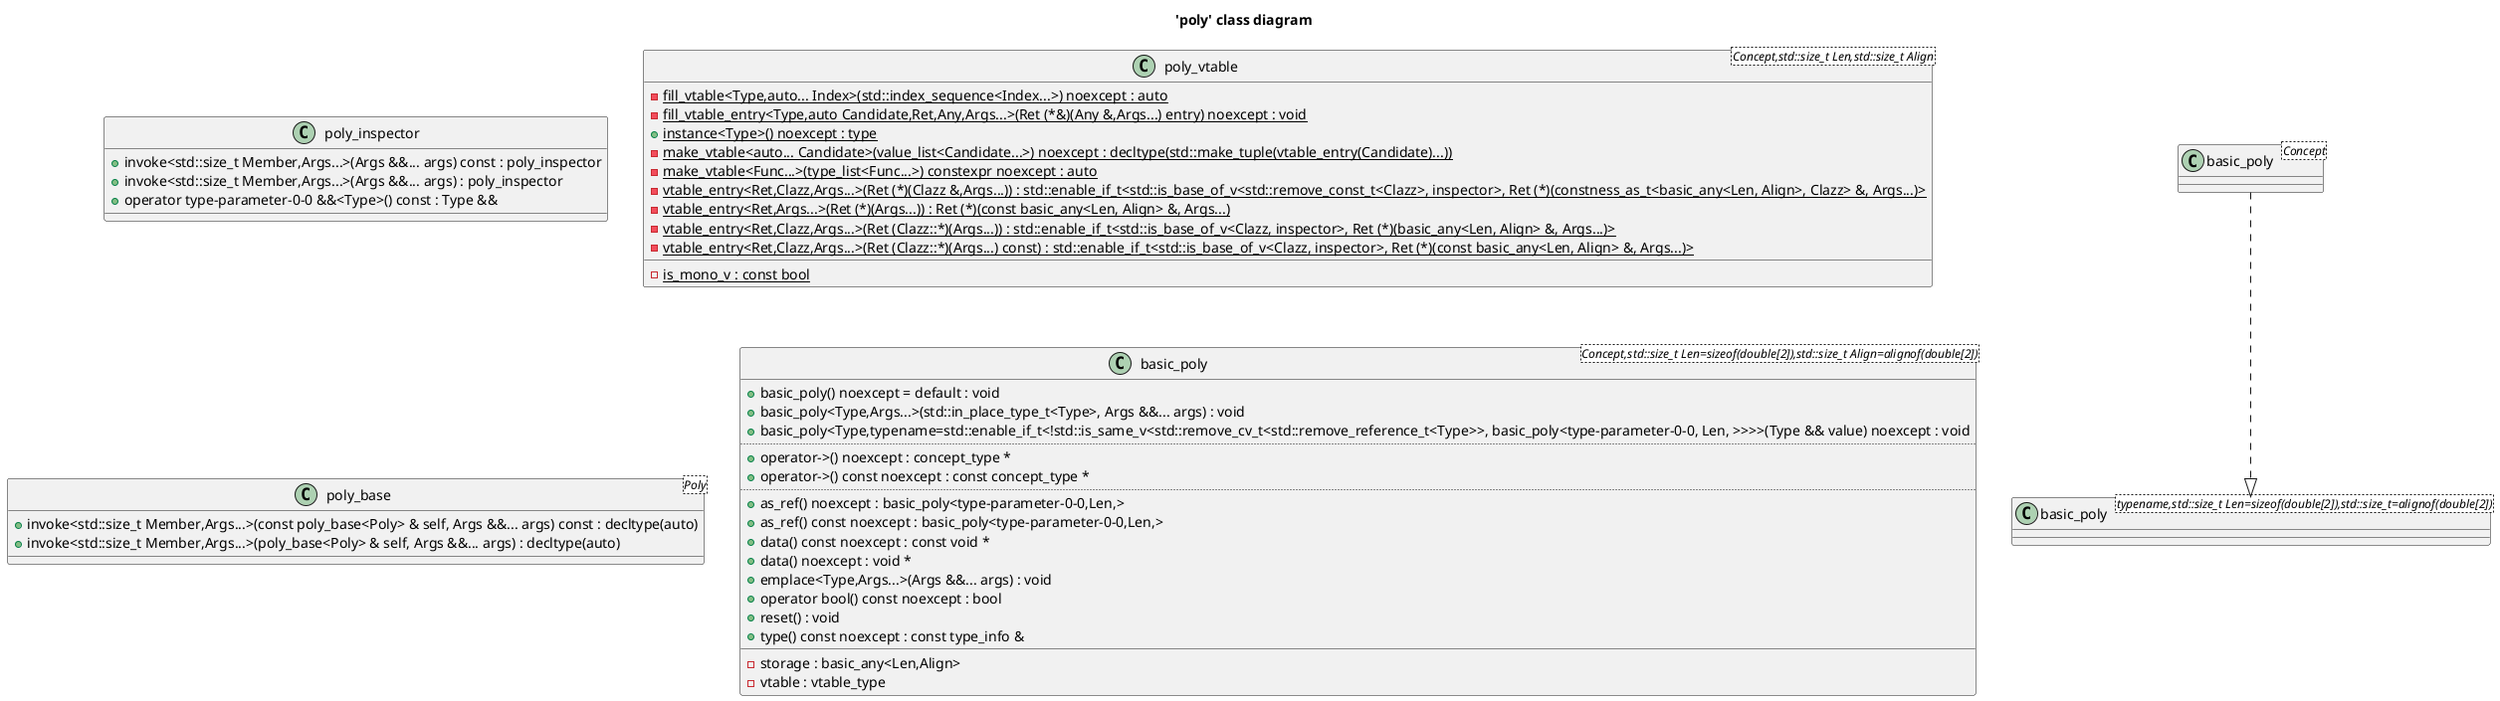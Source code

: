 @startuml
title 'poly' class diagram
class "basic_poly<Concept>" as C_0017501201129880878205
class C_0017501201129880878205 [[https://github.com/skypjack/entt/blob/4a2d1a8541228a90e02a873dba6a980506c42c03/src/entt/poly/fwd.hpp#L17{basic_poly}]] {
__
}
class "poly_inspector" as C_0003687135513869351241
class C_0003687135513869351241 [[https://github.com/skypjack/entt/blob/4a2d1a8541228a90e02a873dba6a980506c42c03/src/entt/poly/poly.hpp#L17{poly_inspector}]] {
+invoke<std::size_t Member,Args...>(Args &&... args) const : poly_inspector
+invoke<std::size_t Member,Args...>(Args &&... args) : poly_inspector
+operator type-parameter-0-0 &&<Type>() const : Type &&
__
}
class "poly_vtable<Concept,std::size_t Len,std::size_t Align>" as C_0004749599840194619350
class C_0004749599840194619350 [[https://github.com/skypjack/entt/blob/4a2d1a8541228a90e02a873dba6a980506c42c03/src/entt/poly/poly.hpp#L47{poly_vtable}]] {
{static} -fill_vtable<Type,auto... Index>(std::index_sequence<Index...>) noexcept : auto
{static} -fill_vtable_entry<Type,auto Candidate,Ret,Any,Args...>(Ret (*&)(Any &,Args...) entry) noexcept : void
{static} +instance<Type>() noexcept : type
{static} -make_vtable<auto... Candidate>(value_list<Candidate...>) noexcept : decltype(std::make_tuple(vtable_entry(Candidate)...))
{static} -make_vtable<Func...>(type_list<Func...>) constexpr noexcept : auto
{static} -vtable_entry<Ret,Clazz,Args...>(Ret (*)(Clazz &,Args...)) : std::enable_if_t<std::is_base_of_v<std::remove_const_t<Clazz>, inspector>, Ret (*)(constness_as_t<basic_any<Len, Align>, Clazz> &, Args...)>
{static} -vtable_entry<Ret,Args...>(Ret (*)(Args...)) : Ret (*)(const basic_any<Len, Align> &, Args...)
{static} -vtable_entry<Ret,Clazz,Args...>(Ret (Clazz::*)(Args...)) : std::enable_if_t<std::is_base_of_v<Clazz, inspector>, Ret (*)(basic_any<Len, Align> &, Args...)>
{static} -vtable_entry<Ret,Clazz,Args...>(Ret (Clazz::*)(Args...) const) : std::enable_if_t<std::is_base_of_v<Clazz, inspector>, Ret (*)(const basic_any<Len, Align> &, Args...)>
__
{static} -is_mono_v : const bool [[[https://github.com/skypjack/entt/blob/4a2d1a8541228a90e02a873dba6a980506c42c03/src/entt/poly/poly.hpp#L100{is_mono_v}]]]
}
class "poly_base<Poly>" as C_0014071038703701003895
class C_0014071038703701003895 [[https://github.com/skypjack/entt/blob/4a2d1a8541228a90e02a873dba6a980506c42c03/src/entt/poly/poly.hpp#L129{poly_base}]] {
+invoke<std::size_t Member,Args...>(const poly_base<Poly> & self, Args &&... args) const : decltype(auto)
+invoke<std::size_t Member,Args...>(poly_base<Poly> & self, Args &&... args) : decltype(auto)
__
}
class "basic_poly<Concept,std::size_t Len=sizeof(double[2]),std::size_t Align=alignof(double[2])>" as C_0016308479569936640596
class C_0016308479569936640596 [[https://github.com/skypjack/entt/blob/4a2d1a8541228a90e02a873dba6a980506c42c03/src/entt/poly/poly.hpp#L193{basic_poly}]] {
+basic_poly() noexcept = default : void [[[https://github.com/skypjack/entt/blob/4a2d1a8541228a90e02a873dba6a980506c42c03/src/entt/poly/poly.hpp#L203{basic_poly}]]]
+basic_poly<Type,Args...>(std::in_place_type_t<Type>, Args &&... args) : void
+basic_poly<Type,typename=std::enable_if_t<!std::is_same_v<std::remove_cv_t<std::remove_reference_t<Type>>, basic_poly<type-parameter-0-0, Len, >>>>(Type && value) noexcept : void
..
+operator->() noexcept : concept_type * [[[https://github.com/skypjack/entt/blob/4a2d1a8541228a90e02a873dba6a980506c42c03/src/entt/poly/poly.hpp#L276{operator->}]]]
+operator->() const noexcept : const concept_type * [[[https://github.com/skypjack/entt/blob/4a2d1a8541228a90e02a873dba6a980506c42c03/src/entt/poly/poly.hpp#L281{operator->}]]]
..
+as_ref() noexcept : basic_poly<type-parameter-0-0,Len,> [[[https://github.com/skypjack/entt/blob/4a2d1a8541228a90e02a873dba6a980506c42c03/src/entt/poly/poly.hpp#L289{as_ref}]]]
+as_ref() const noexcept : basic_poly<type-parameter-0-0,Len,> [[[https://github.com/skypjack/entt/blob/4a2d1a8541228a90e02a873dba6a980506c42c03/src/entt/poly/poly.hpp#L297{as_ref}]]]
+data() const noexcept : const void * [[[https://github.com/skypjack/entt/blob/4a2d1a8541228a90e02a873dba6a980506c42c03/src/entt/poly/poly.hpp#L237{data}]]]
+data() noexcept : void * [[[https://github.com/skypjack/entt/blob/4a2d1a8541228a90e02a873dba6a980506c42c03/src/entt/poly/poly.hpp#L242{data}]]]
+emplace<Type,Args...>(Args &&... args) : void
+operator bool() const noexcept : bool [[[https://github.com/skypjack/entt/blob/4a2d1a8541228a90e02a873dba6a980506c42c03/src/entt/poly/poly.hpp#L268{operator bool}]]]
+reset() : void [[[https://github.com/skypjack/entt/blob/4a2d1a8541228a90e02a873dba6a980506c42c03/src/entt/poly/poly.hpp#L259{reset}]]]
+type() const noexcept : const type_info & [[[https://github.com/skypjack/entt/blob/4a2d1a8541228a90e02a873dba6a980506c42c03/src/entt/poly/poly.hpp#L229{type}]]]
__
-storage : basic_any<Len,Align> [[[https://github.com/skypjack/entt/blob/4a2d1a8541228a90e02a873dba6a980506c42c03/src/entt/poly/poly.hpp#L305{storage}]]]
-vtable : vtable_type [[[https://github.com/skypjack/entt/blob/4a2d1a8541228a90e02a873dba6a980506c42c03/src/entt/poly/poly.hpp#L306{vtable}]]]
}
class "basic_poly<typename,std::size_t Len=sizeof(double[2]),std::size_t=alignof(double[2])>" as C_0002433144032423111964
class C_0002433144032423111964 [[https://github.com/skypjack/entt/blob/4a2d1a8541228a90e02a873dba6a980506c42c03/src/entt/poly/fwd.hpp#L10{basic_poly}]] {
__
}
C_0017501201129880878205 ..|> C_0002433144032423111964

'Generated with clang-uml, version 0.6.0
'LLVM version Ubuntu clang version 19.1.1 (1ubuntu1)
@enduml
